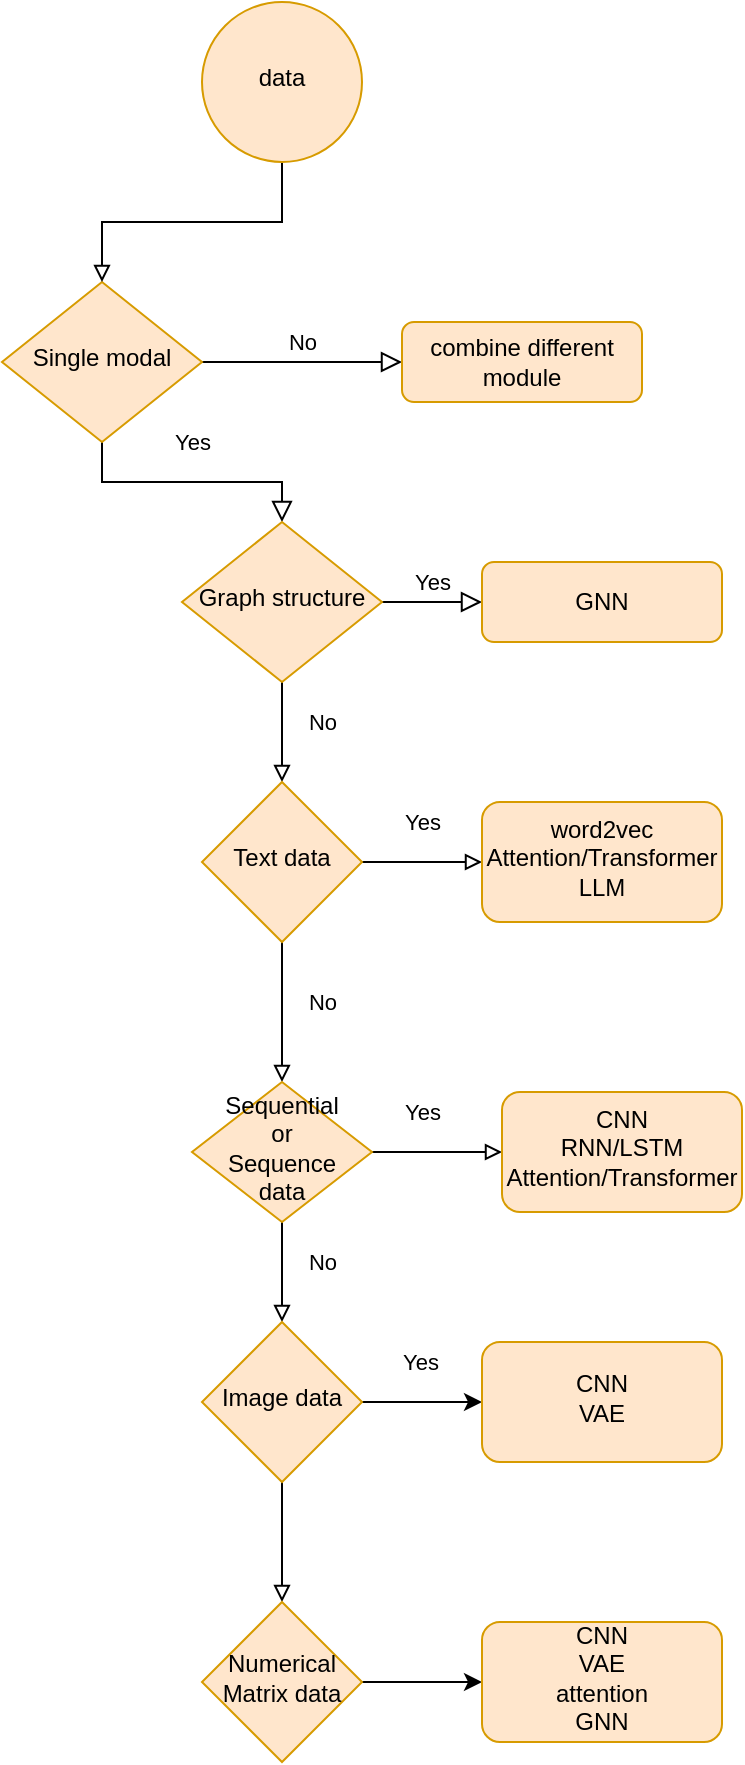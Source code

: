 <mxfile version="22.0.0" type="github">
  <diagram id="C5RBs43oDa-KdzZeNtuy" name="Page-1">
    <mxGraphModel dx="443" dy="429" grid="1" gridSize="10" guides="1" tooltips="1" connect="1" arrows="1" fold="1" page="1" pageScale="1" pageWidth="827" pageHeight="1169" math="0" shadow="0">
      <root>
        <mxCell id="WIyWlLk6GJQsqaUBKTNV-0" />
        <mxCell id="WIyWlLk6GJQsqaUBKTNV-1" parent="WIyWlLk6GJQsqaUBKTNV-0" />
        <mxCell id="WIyWlLk6GJQsqaUBKTNV-4" value="Yes" style="rounded=0;html=1;jettySize=auto;orthogonalLoop=1;fontSize=11;endArrow=block;endFill=0;endSize=8;strokeWidth=1;shadow=0;labelBackgroundColor=none;edgeStyle=orthogonalEdgeStyle;" parent="WIyWlLk6GJQsqaUBKTNV-1" source="WIyWlLk6GJQsqaUBKTNV-6" target="WIyWlLk6GJQsqaUBKTNV-10" edge="1">
          <mxGeometry y="20" relative="1" as="geometry">
            <mxPoint as="offset" />
          </mxGeometry>
        </mxCell>
        <mxCell id="WIyWlLk6GJQsqaUBKTNV-5" value="No" style="edgeStyle=orthogonalEdgeStyle;rounded=0;html=1;jettySize=auto;orthogonalLoop=1;fontSize=11;endArrow=block;endFill=0;endSize=8;strokeWidth=1;shadow=0;labelBackgroundColor=none;" parent="WIyWlLk6GJQsqaUBKTNV-1" source="WIyWlLk6GJQsqaUBKTNV-6" target="WIyWlLk6GJQsqaUBKTNV-7" edge="1">
          <mxGeometry y="10" relative="1" as="geometry">
            <mxPoint as="offset" />
          </mxGeometry>
        </mxCell>
        <mxCell id="WIyWlLk6GJQsqaUBKTNV-6" value="Single modal" style="rhombus;whiteSpace=wrap;html=1;shadow=0;fontFamily=Helvetica;fontSize=12;align=center;strokeWidth=1;spacing=6;spacingTop=-4;fillColor=#ffe6cc;strokeColor=#d79b00;" parent="WIyWlLk6GJQsqaUBKTNV-1" vertex="1">
          <mxGeometry x="80" y="170" width="100" height="80" as="geometry" />
        </mxCell>
        <mxCell id="WIyWlLk6GJQsqaUBKTNV-7" value="combine different module" style="rounded=1;whiteSpace=wrap;html=1;fontSize=12;glass=0;strokeWidth=1;shadow=0;fillColor=#ffe6cc;strokeColor=#d79b00;" parent="WIyWlLk6GJQsqaUBKTNV-1" vertex="1">
          <mxGeometry x="280" y="190" width="120" height="40" as="geometry" />
        </mxCell>
        <mxCell id="WIyWlLk6GJQsqaUBKTNV-9" value="Yes" style="edgeStyle=orthogonalEdgeStyle;rounded=0;html=1;jettySize=auto;orthogonalLoop=1;fontSize=11;endArrow=block;endFill=0;endSize=8;strokeWidth=1;shadow=0;labelBackgroundColor=none;" parent="WIyWlLk6GJQsqaUBKTNV-1" source="WIyWlLk6GJQsqaUBKTNV-10" target="WIyWlLk6GJQsqaUBKTNV-12" edge="1">
          <mxGeometry y="10" relative="1" as="geometry">
            <mxPoint as="offset" />
          </mxGeometry>
        </mxCell>
        <mxCell id="By_jhw098jSGHLwN4iw8-5" value="" style="edgeStyle=orthogonalEdgeStyle;rounded=0;orthogonalLoop=1;jettySize=auto;html=1;endArrow=block;endFill=0;" edge="1" parent="WIyWlLk6GJQsqaUBKTNV-1" source="WIyWlLk6GJQsqaUBKTNV-10" target="By_jhw098jSGHLwN4iw8-4">
          <mxGeometry relative="1" as="geometry" />
        </mxCell>
        <mxCell id="By_jhw098jSGHLwN4iw8-6" value="No" style="edgeLabel;html=1;align=center;verticalAlign=middle;resizable=0;points=[];" vertex="1" connectable="0" parent="By_jhw098jSGHLwN4iw8-5">
          <mxGeometry x="-0.04" y="-1" relative="1" as="geometry">
            <mxPoint x="21" y="-4" as="offset" />
          </mxGeometry>
        </mxCell>
        <mxCell id="WIyWlLk6GJQsqaUBKTNV-10" value="Graph structure" style="rhombus;whiteSpace=wrap;html=1;shadow=0;fontFamily=Helvetica;fontSize=12;align=center;strokeWidth=1;spacing=6;spacingTop=-4;fillColor=#ffe6cc;strokeColor=#d79b00;" parent="WIyWlLk6GJQsqaUBKTNV-1" vertex="1">
          <mxGeometry x="170" y="290" width="100" height="80" as="geometry" />
        </mxCell>
        <mxCell id="WIyWlLk6GJQsqaUBKTNV-12" value="GNN" style="rounded=1;whiteSpace=wrap;html=1;fontSize=12;glass=0;strokeWidth=1;shadow=0;fillColor=#ffe6cc;strokeColor=#d79b00;" parent="WIyWlLk6GJQsqaUBKTNV-1" vertex="1">
          <mxGeometry x="320" y="310" width="120" height="40" as="geometry" />
        </mxCell>
        <mxCell id="By_jhw098jSGHLwN4iw8-10" value="" style="edgeStyle=orthogonalEdgeStyle;rounded=0;orthogonalLoop=1;jettySize=auto;html=1;endArrow=block;endFill=0;" edge="1" parent="WIyWlLk6GJQsqaUBKTNV-1" source="By_jhw098jSGHLwN4iw8-4" target="By_jhw098jSGHLwN4iw8-9">
          <mxGeometry relative="1" as="geometry" />
        </mxCell>
        <mxCell id="By_jhw098jSGHLwN4iw8-27" value="No" style="edgeLabel;html=1;align=center;verticalAlign=middle;resizable=0;points=[];" vertex="1" connectable="0" parent="By_jhw098jSGHLwN4iw8-10">
          <mxGeometry x="-0.143" y="-3" relative="1" as="geometry">
            <mxPoint x="23" as="offset" />
          </mxGeometry>
        </mxCell>
        <mxCell id="By_jhw098jSGHLwN4iw8-12" value="" style="edgeStyle=orthogonalEdgeStyle;rounded=0;orthogonalLoop=1;jettySize=auto;html=1;endArrow=block;endFill=0;" edge="1" parent="WIyWlLk6GJQsqaUBKTNV-1" source="By_jhw098jSGHLwN4iw8-4" target="By_jhw098jSGHLwN4iw8-11">
          <mxGeometry relative="1" as="geometry" />
        </mxCell>
        <mxCell id="By_jhw098jSGHLwN4iw8-26" value="Yes" style="edgeLabel;html=1;align=center;verticalAlign=middle;resizable=0;points=[];" vertex="1" connectable="0" parent="By_jhw098jSGHLwN4iw8-12">
          <mxGeometry x="0.067" y="-4" relative="1" as="geometry">
            <mxPoint x="-2" y="-24" as="offset" />
          </mxGeometry>
        </mxCell>
        <mxCell id="By_jhw098jSGHLwN4iw8-4" value="Text data" style="rhombus;whiteSpace=wrap;html=1;fillColor=#ffe6cc;strokeColor=#d79b00;shadow=0;strokeWidth=1;spacing=6;spacingTop=-4;" vertex="1" parent="WIyWlLk6GJQsqaUBKTNV-1">
          <mxGeometry x="180" y="420" width="80" height="80" as="geometry" />
        </mxCell>
        <mxCell id="By_jhw098jSGHLwN4iw8-17" value="" style="edgeStyle=orthogonalEdgeStyle;rounded=0;orthogonalLoop=1;jettySize=auto;html=1;endArrow=block;endFill=0;" edge="1" parent="WIyWlLk6GJQsqaUBKTNV-1" source="By_jhw098jSGHLwN4iw8-9" target="By_jhw098jSGHLwN4iw8-16">
          <mxGeometry relative="1" as="geometry" />
        </mxCell>
        <mxCell id="By_jhw098jSGHLwN4iw8-28" value="Yes" style="edgeLabel;html=1;align=center;verticalAlign=middle;resizable=0;points=[];" vertex="1" connectable="0" parent="By_jhw098jSGHLwN4iw8-17">
          <mxGeometry x="-0.385" y="-2" relative="1" as="geometry">
            <mxPoint x="5" y="-22" as="offset" />
          </mxGeometry>
        </mxCell>
        <mxCell id="By_jhw098jSGHLwN4iw8-19" value="" style="edgeStyle=orthogonalEdgeStyle;rounded=0;orthogonalLoop=1;jettySize=auto;html=1;endArrow=block;endFill=0;" edge="1" parent="WIyWlLk6GJQsqaUBKTNV-1" source="By_jhw098jSGHLwN4iw8-9" target="By_jhw098jSGHLwN4iw8-18">
          <mxGeometry relative="1" as="geometry" />
        </mxCell>
        <mxCell id="By_jhw098jSGHLwN4iw8-29" value="No" style="edgeLabel;html=1;align=center;verticalAlign=middle;resizable=0;points=[];" vertex="1" connectable="0" parent="By_jhw098jSGHLwN4iw8-19">
          <mxGeometry x="-0.36" y="-2" relative="1" as="geometry">
            <mxPoint x="22" y="4" as="offset" />
          </mxGeometry>
        </mxCell>
        <mxCell id="By_jhw098jSGHLwN4iw8-9" value="Sequential&lt;br&gt;or&lt;br&gt;Sequence data" style="rhombus;whiteSpace=wrap;html=1;fillColor=#ffe6cc;strokeColor=#d79b00;shadow=0;strokeWidth=1;spacing=6;spacingTop=-4;" vertex="1" parent="WIyWlLk6GJQsqaUBKTNV-1">
          <mxGeometry x="175" y="570" width="90" height="70" as="geometry" />
        </mxCell>
        <mxCell id="By_jhw098jSGHLwN4iw8-11" value="word2vec&lt;br style=&quot;border-color: var(--border-color);&quot;&gt;Attention/Transformer&lt;br style=&quot;border-color: var(--border-color);&quot;&gt;LLM" style="rounded=1;whiteSpace=wrap;html=1;fillColor=#ffe6cc;strokeColor=#d79b00;shadow=0;strokeWidth=1;spacing=6;spacingTop=-4;" vertex="1" parent="WIyWlLk6GJQsqaUBKTNV-1">
          <mxGeometry x="320" y="430" width="120" height="60" as="geometry" />
        </mxCell>
        <mxCell id="By_jhw098jSGHLwN4iw8-15" value="" style="edgeStyle=orthogonalEdgeStyle;rounded=0;orthogonalLoop=1;jettySize=auto;html=1;endArrow=block;endFill=0;" edge="1" parent="WIyWlLk6GJQsqaUBKTNV-1" source="By_jhw098jSGHLwN4iw8-13" target="WIyWlLk6GJQsqaUBKTNV-6">
          <mxGeometry relative="1" as="geometry" />
        </mxCell>
        <mxCell id="By_jhw098jSGHLwN4iw8-13" value="data" style="ellipse;whiteSpace=wrap;html=1;fillColor=#ffe6cc;strokeColor=#d79b00;shadow=0;strokeWidth=1;spacing=6;spacingTop=-4;" vertex="1" parent="WIyWlLk6GJQsqaUBKTNV-1">
          <mxGeometry x="180" y="30" width="80" height="80" as="geometry" />
        </mxCell>
        <mxCell id="By_jhw098jSGHLwN4iw8-16" value="CNN&lt;br&gt;RNN/LSTM&lt;br&gt;Attention/Transformer" style="rounded=1;whiteSpace=wrap;html=1;fillColor=#ffe6cc;strokeColor=#d79b00;shadow=0;strokeWidth=1;spacing=6;spacingTop=-4;" vertex="1" parent="WIyWlLk6GJQsqaUBKTNV-1">
          <mxGeometry x="330" y="575" width="120" height="60" as="geometry" />
        </mxCell>
        <mxCell id="By_jhw098jSGHLwN4iw8-21" value="" style="edgeStyle=orthogonalEdgeStyle;rounded=0;orthogonalLoop=1;jettySize=auto;html=1;endArrow=block;endFill=0;" edge="1" parent="WIyWlLk6GJQsqaUBKTNV-1" source="By_jhw098jSGHLwN4iw8-18" target="By_jhw098jSGHLwN4iw8-20">
          <mxGeometry relative="1" as="geometry" />
        </mxCell>
        <mxCell id="By_jhw098jSGHLwN4iw8-23" value="" style="edgeStyle=orthogonalEdgeStyle;rounded=0;orthogonalLoop=1;jettySize=auto;html=1;" edge="1" parent="WIyWlLk6GJQsqaUBKTNV-1" source="By_jhw098jSGHLwN4iw8-18" target="By_jhw098jSGHLwN4iw8-22">
          <mxGeometry relative="1" as="geometry" />
        </mxCell>
        <mxCell id="By_jhw098jSGHLwN4iw8-30" value="Yes" style="edgeLabel;html=1;align=center;verticalAlign=middle;resizable=0;points=[];" vertex="1" connectable="0" parent="By_jhw098jSGHLwN4iw8-23">
          <mxGeometry x="-0.033" y="1" relative="1" as="geometry">
            <mxPoint y="-19" as="offset" />
          </mxGeometry>
        </mxCell>
        <mxCell id="By_jhw098jSGHLwN4iw8-18" value="Image data" style="rhombus;whiteSpace=wrap;html=1;fillColor=#ffe6cc;strokeColor=#d79b00;shadow=0;strokeWidth=1;spacing=6;spacingTop=-4;" vertex="1" parent="WIyWlLk6GJQsqaUBKTNV-1">
          <mxGeometry x="180" y="690" width="80" height="80" as="geometry" />
        </mxCell>
        <mxCell id="By_jhw098jSGHLwN4iw8-25" value="" style="edgeStyle=orthogonalEdgeStyle;rounded=0;orthogonalLoop=1;jettySize=auto;html=1;" edge="1" parent="WIyWlLk6GJQsqaUBKTNV-1" source="By_jhw098jSGHLwN4iw8-20" target="By_jhw098jSGHLwN4iw8-24">
          <mxGeometry relative="1" as="geometry" />
        </mxCell>
        <mxCell id="By_jhw098jSGHLwN4iw8-20" value="Numerical Matrix data" style="rhombus;whiteSpace=wrap;html=1;fillColor=#ffe6cc;strokeColor=#d79b00;shadow=0;strokeWidth=1;spacing=6;spacingTop=-4;" vertex="1" parent="WIyWlLk6GJQsqaUBKTNV-1">
          <mxGeometry x="180" y="830" width="80" height="80" as="geometry" />
        </mxCell>
        <mxCell id="By_jhw098jSGHLwN4iw8-22" value="CNN&lt;br&gt;VAE" style="rounded=1;whiteSpace=wrap;html=1;fillColor=#ffe6cc;strokeColor=#d79b00;shadow=0;strokeWidth=1;spacing=6;spacingTop=-4;" vertex="1" parent="WIyWlLk6GJQsqaUBKTNV-1">
          <mxGeometry x="320" y="700" width="120" height="60" as="geometry" />
        </mxCell>
        <mxCell id="By_jhw098jSGHLwN4iw8-24" value="CNN&lt;br&gt;VAE&lt;br&gt;attention&lt;br&gt;GNN" style="rounded=1;whiteSpace=wrap;html=1;fillColor=#ffe6cc;strokeColor=#d79b00;shadow=0;strokeWidth=1;spacing=6;spacingTop=-4;" vertex="1" parent="WIyWlLk6GJQsqaUBKTNV-1">
          <mxGeometry x="320" y="840" width="120" height="60" as="geometry" />
        </mxCell>
      </root>
    </mxGraphModel>
  </diagram>
</mxfile>
